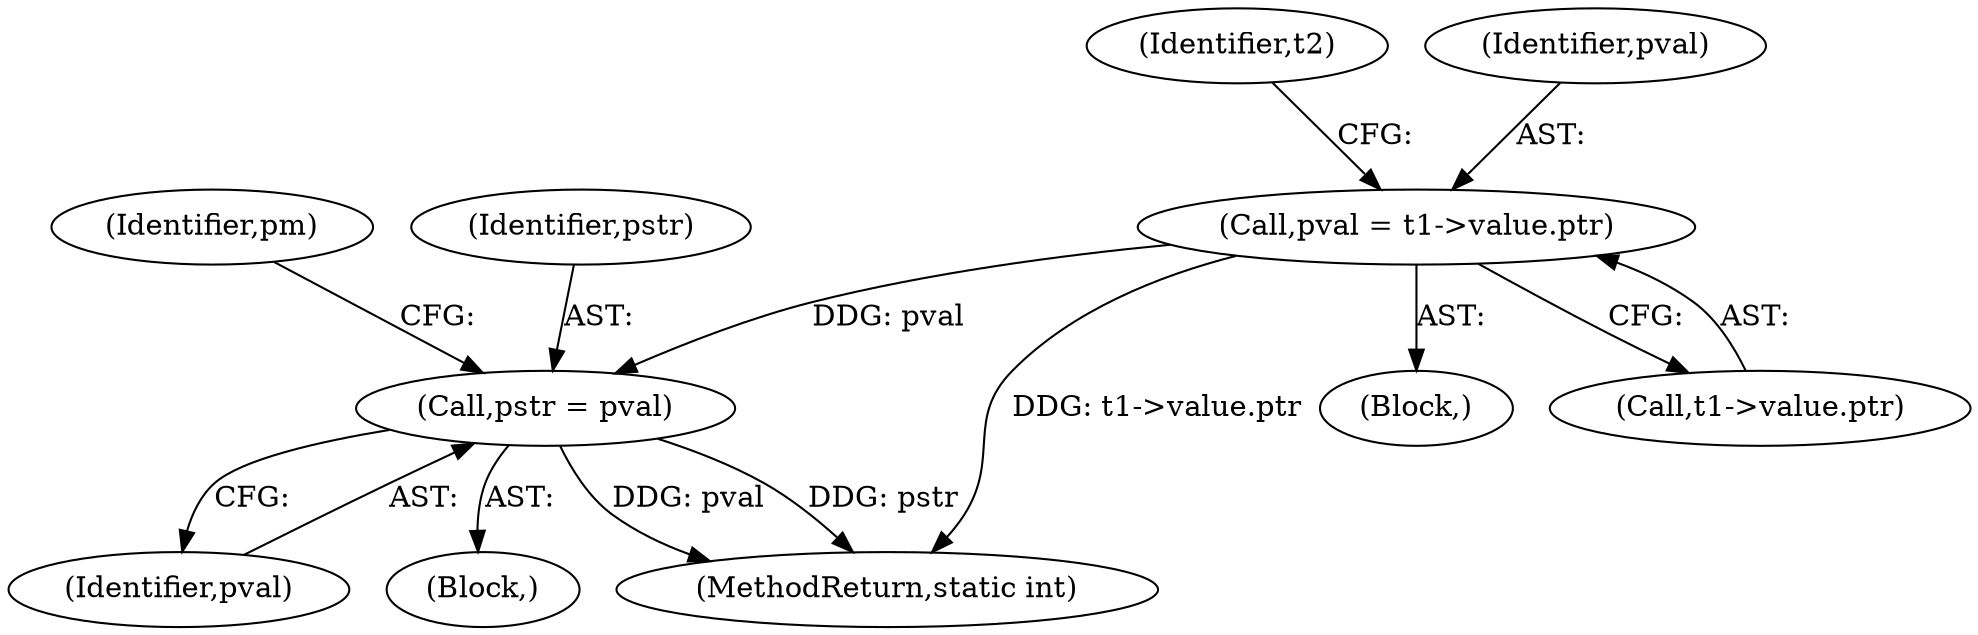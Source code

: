 digraph "0_openssl_6c88c71b4e4825c7bc0489306d062d017634eb88@pointer" {
"1000283" [label="(Call,pstr = pval)"];
"1000205" [label="(Call,pval = t1->value.ptr)"];
"1000205" [label="(Call,pval = t1->value.ptr)"];
"1000199" [label="(Block,)"];
"1000287" [label="(Identifier,pm)"];
"1000284" [label="(Identifier,pstr)"];
"1000227" [label="(Identifier,t2)"];
"1000283" [label="(Call,pstr = pval)"];
"1000285" [label="(Identifier,pval)"];
"1000206" [label="(Identifier,pval)"];
"1000207" [label="(Call,t1->value.ptr)"];
"1000106" [label="(Block,)"];
"1000363" [label="(MethodReturn,static int)"];
"1000283" -> "1000106"  [label="AST: "];
"1000283" -> "1000285"  [label="CFG: "];
"1000284" -> "1000283"  [label="AST: "];
"1000285" -> "1000283"  [label="AST: "];
"1000287" -> "1000283"  [label="CFG: "];
"1000283" -> "1000363"  [label="DDG: pval"];
"1000283" -> "1000363"  [label="DDG: pstr"];
"1000205" -> "1000283"  [label="DDG: pval"];
"1000205" -> "1000199"  [label="AST: "];
"1000205" -> "1000207"  [label="CFG: "];
"1000206" -> "1000205"  [label="AST: "];
"1000207" -> "1000205"  [label="AST: "];
"1000227" -> "1000205"  [label="CFG: "];
"1000205" -> "1000363"  [label="DDG: t1->value.ptr"];
}
